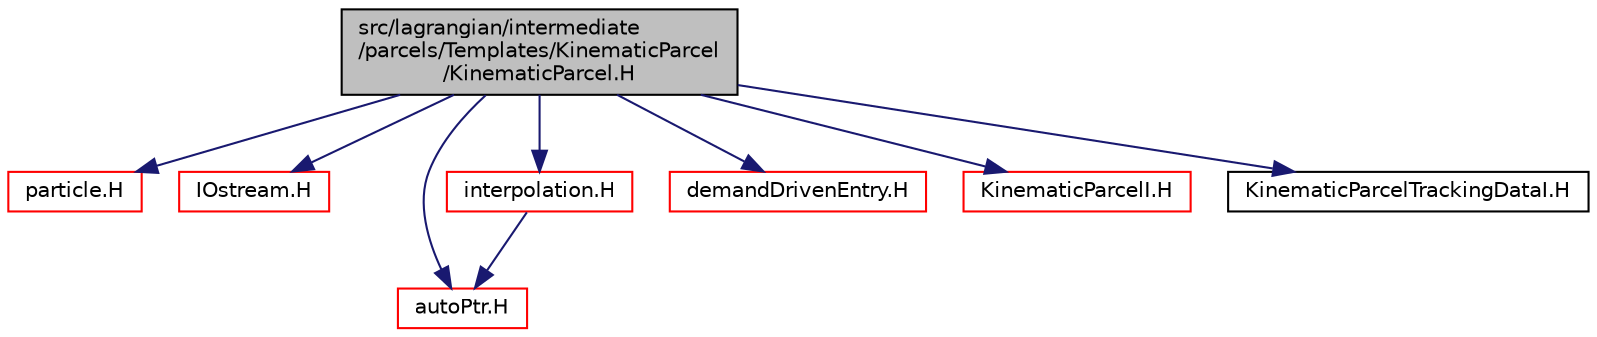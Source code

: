 digraph "src/lagrangian/intermediate/parcels/Templates/KinematicParcel/KinematicParcel.H"
{
  bgcolor="transparent";
  edge [fontname="Helvetica",fontsize="10",labelfontname="Helvetica",labelfontsize="10"];
  node [fontname="Helvetica",fontsize="10",shape=record];
  Node1 [label="src/lagrangian/intermediate\l/parcels/Templates/KinematicParcel\l/KinematicParcel.H",height=0.2,width=0.4,color="black", fillcolor="grey75", style="filled", fontcolor="black"];
  Node1 -> Node2 [color="midnightblue",fontsize="10",style="solid",fontname="Helvetica"];
  Node2 [label="particle.H",height=0.2,width=0.4,color="red",URL="$a06350.html"];
  Node1 -> Node3 [color="midnightblue",fontsize="10",style="solid",fontname="Helvetica"];
  Node3 [label="IOstream.H",height=0.2,width=0.4,color="red",URL="$a07780.html"];
  Node1 -> Node4 [color="midnightblue",fontsize="10",style="solid",fontname="Helvetica"];
  Node4 [label="autoPtr.H",height=0.2,width=0.4,color="red",URL="$a08446.html"];
  Node1 -> Node5 [color="midnightblue",fontsize="10",style="solid",fontname="Helvetica"];
  Node5 [label="interpolation.H",height=0.2,width=0.4,color="red",URL="$a05952.html"];
  Node5 -> Node4 [color="midnightblue",fontsize="10",style="solid",fontname="Helvetica"];
  Node1 -> Node6 [color="midnightblue",fontsize="10",style="solid",fontname="Helvetica"];
  Node6 [label="demandDrivenEntry.H",height=0.2,width=0.4,color="red",URL="$a08818.html"];
  Node1 -> Node7 [color="midnightblue",fontsize="10",style="solid",fontname="Helvetica"];
  Node7 [label="KinematicParcelI.H",height=0.2,width=0.4,color="red",URL="$a06551.html"];
  Node1 -> Node8 [color="midnightblue",fontsize="10",style="solid",fontname="Helvetica"];
  Node8 [label="KinematicParcelTrackingDataI.H",height=0.2,width=0.4,color="black",URL="$a06553.html"];
}
